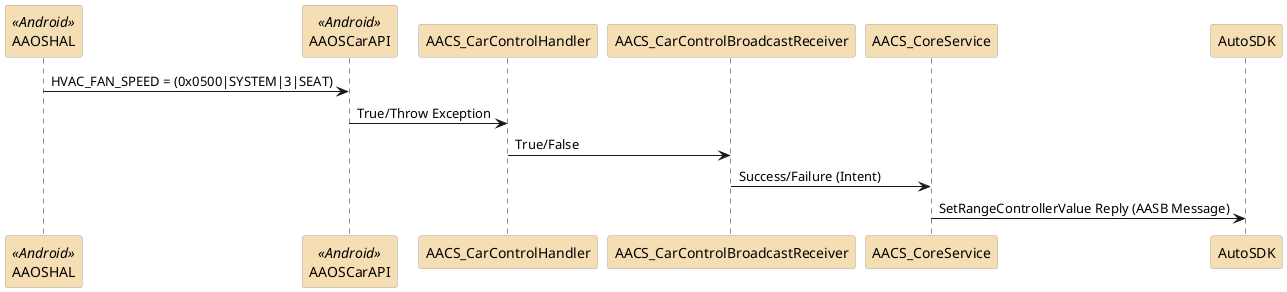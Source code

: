 @startuml

skinparam participant {
	BackgroundColor White
	ArrowColor Black
	BorderColor DarkGray
    BackgroundColor Wheat
}

participant AAOSHAL <<Android>> order 30
participant AAOSCarAPI <<Android>> order 40
participant AACS_CarControlHandler order 50
participant AACS_CarControlBroadcastReceiver order 60
participant AACS_CoreService order 70
participant AutoSDK order 80

AAOSHAL -> AAOSCarAPI : HVAC_FAN_SPEED = (0x0500|SYSTEM|3|SEAT)
AAOSCarAPI -> AACS_CarControlHandler : True/Throw Exception
AACS_CarControlHandler -> AACS_CarControlBroadcastReceiver : True/False 
AACS_CarControlBroadcastReceiver -> AACS_CoreService : Success/Failure (Intent)
AACS_CoreService -> AutoSDK : SetRangeControllerValue Reply (AASB Message)

@enduml
